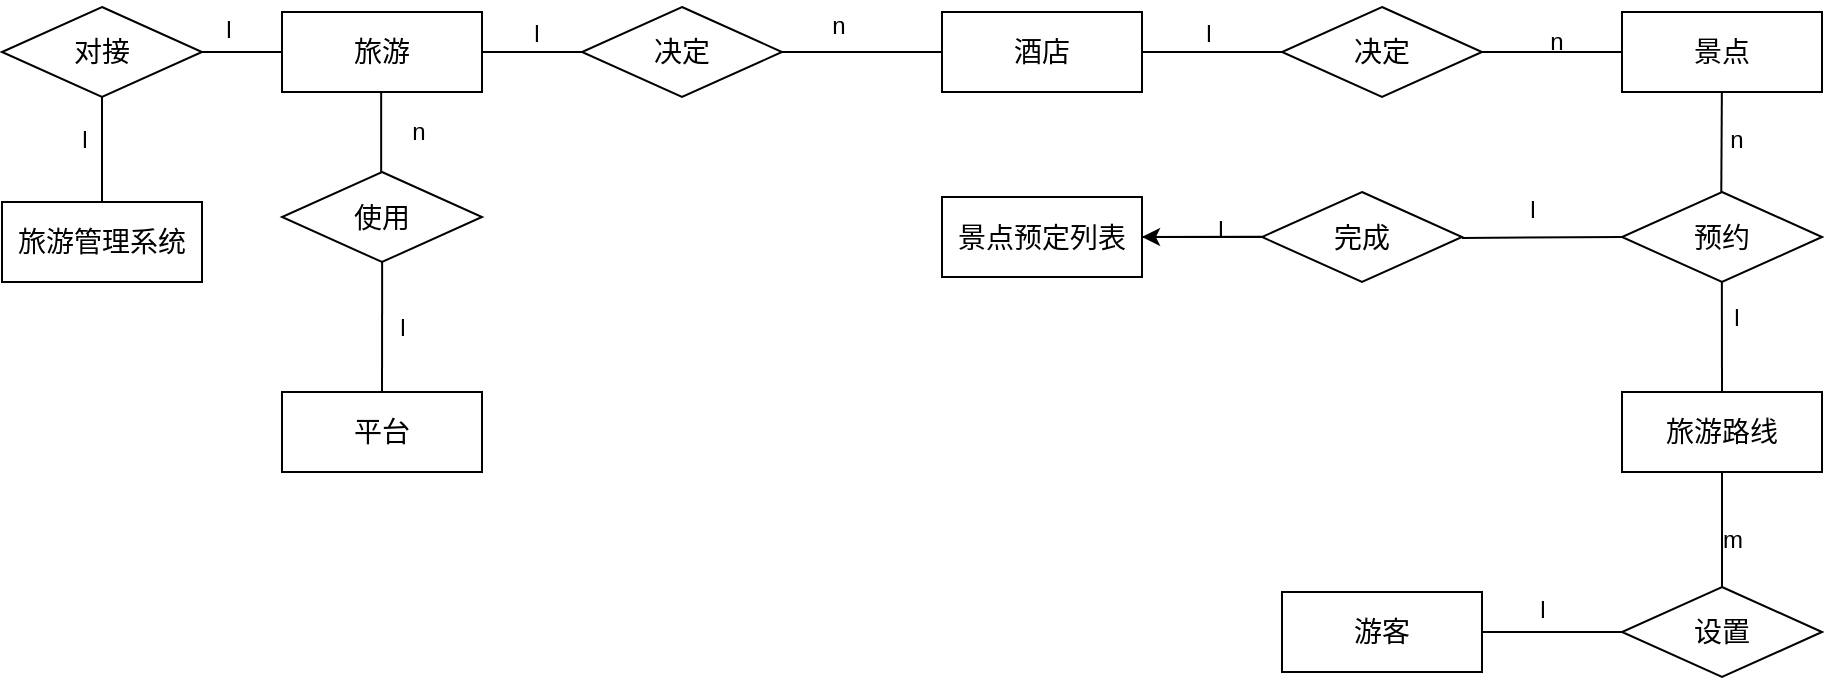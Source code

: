<mxfile version="24.2.5" type="github">
  <diagram name="第 1 页" id="x6Ix3C7SkP4XbgLbU882">
    <mxGraphModel dx="2048" dy="775" grid="0" gridSize="10" guides="1" tooltips="1" connect="1" arrows="1" fold="1" page="1" pageScale="1" pageWidth="827" pageHeight="1169" math="0" shadow="0">
      <root>
        <mxCell id="0" />
        <mxCell id="1" parent="0" />
        <mxCell id="P6rqCEaD585yuIfaM_o3-9" value="游客" style="rounded=0;whiteSpace=wrap;html=1;fontSize=14;" vertex="1" parent="1">
          <mxGeometry x="550" y="1110" width="100" height="40" as="geometry" />
        </mxCell>
        <mxCell id="P6rqCEaD585yuIfaM_o3-10" value="" style="endArrow=none;html=1;rounded=0;exitX=1;exitY=0.5;exitDx=0;exitDy=0;fontSize=14;" edge="1" parent="1" source="P6rqCEaD585yuIfaM_o3-9">
          <mxGeometry width="50" height="50" relative="1" as="geometry">
            <mxPoint x="600" y="1140" as="sourcePoint" />
            <mxPoint x="720" y="1130" as="targetPoint" />
          </mxGeometry>
        </mxCell>
        <mxCell id="P6rqCEaD585yuIfaM_o3-11" value="设置" style="rhombus;whiteSpace=wrap;html=1;fontSize=14;" vertex="1" parent="1">
          <mxGeometry x="720" y="1107.5" width="100" height="45" as="geometry" />
        </mxCell>
        <mxCell id="P6rqCEaD585yuIfaM_o3-12" value="" style="endArrow=none;html=1;rounded=0;exitX=0.5;exitY=0;exitDx=0;exitDy=0;fontSize=14;" edge="1" parent="1" source="P6rqCEaD585yuIfaM_o3-11">
          <mxGeometry width="50" height="50" relative="1" as="geometry">
            <mxPoint x="600" y="1140" as="sourcePoint" />
            <mxPoint x="770" y="1050" as="targetPoint" />
          </mxGeometry>
        </mxCell>
        <mxCell id="P6rqCEaD585yuIfaM_o3-15" value="" style="endArrow=none;html=1;rounded=0;exitX=0.493;exitY=-0.104;exitDx=0;exitDy=0;exitPerimeter=0;fontSize=14;" edge="1" parent="1">
          <mxGeometry width="50" height="50" relative="1" as="geometry">
            <mxPoint x="769.58" y="920.0" as="sourcePoint" />
            <mxPoint x="769.93" y="860" as="targetPoint" />
          </mxGeometry>
        </mxCell>
        <mxCell id="P6rqCEaD585yuIfaM_o3-17" value="预约" style="rhombus;whiteSpace=wrap;html=1;fontSize=14;" vertex="1" parent="1">
          <mxGeometry x="720" y="910" width="100" height="45" as="geometry" />
        </mxCell>
        <mxCell id="P6rqCEaD585yuIfaM_o3-13" value="旅游路线" style="rounded=0;whiteSpace=wrap;html=1;fontSize=14;" vertex="1" parent="1">
          <mxGeometry x="720" y="1010" width="100" height="40" as="geometry" />
        </mxCell>
        <mxCell id="P6rqCEaD585yuIfaM_o3-19" value="" style="endArrow=none;html=1;rounded=0;fontSize=14;" edge="1" parent="1">
          <mxGeometry width="50" height="50" relative="1" as="geometry">
            <mxPoint x="770" y="1010" as="sourcePoint" />
            <mxPoint x="769.93" y="955" as="targetPoint" />
          </mxGeometry>
        </mxCell>
        <mxCell id="P6rqCEaD585yuIfaM_o3-18" value="景点" style="rounded=0;whiteSpace=wrap;html=1;fontSize=14;" vertex="1" parent="1">
          <mxGeometry x="720" y="820" width="100" height="40" as="geometry" />
        </mxCell>
        <mxCell id="P6rqCEaD585yuIfaM_o3-20" value="" style="endArrow=none;html=1;rounded=0;fontSize=14;" edge="1" parent="1">
          <mxGeometry width="50" height="50" relative="1" as="geometry">
            <mxPoint x="650" y="840" as="sourcePoint" />
            <mxPoint x="720" y="840" as="targetPoint" />
          </mxGeometry>
        </mxCell>
        <mxCell id="P6rqCEaD585yuIfaM_o3-21" value="决定" style="rhombus;whiteSpace=wrap;html=1;fontSize=14;" vertex="1" parent="1">
          <mxGeometry x="550" y="817.5" width="100" height="45" as="geometry" />
        </mxCell>
        <mxCell id="P6rqCEaD585yuIfaM_o3-22" value="酒店" style="rounded=0;whiteSpace=wrap;html=1;fontSize=14;" vertex="1" parent="1">
          <mxGeometry x="380" y="820" width="100" height="40" as="geometry" />
        </mxCell>
        <mxCell id="P6rqCEaD585yuIfaM_o3-23" value="" style="endArrow=none;html=1;rounded=0;entryX=0;entryY=0.5;entryDx=0;entryDy=0;fontSize=14;" edge="1" parent="1" target="P6rqCEaD585yuIfaM_o3-21">
          <mxGeometry width="50" height="50" relative="1" as="geometry">
            <mxPoint x="480" y="840" as="sourcePoint" />
            <mxPoint x="540" y="839.58" as="targetPoint" />
          </mxGeometry>
        </mxCell>
        <mxCell id="P6rqCEaD585yuIfaM_o3-24" value="" style="endArrow=none;html=1;rounded=0;entryX=0;entryY=0.5;entryDx=0;entryDy=0;fontSize=14;" edge="1" parent="1" target="P6rqCEaD585yuIfaM_o3-17">
          <mxGeometry width="50" height="50" relative="1" as="geometry">
            <mxPoint x="640" y="933" as="sourcePoint" />
            <mxPoint x="630" y="950" as="targetPoint" />
          </mxGeometry>
        </mxCell>
        <mxCell id="P6rqCEaD585yuIfaM_o3-48" value="" style="edgeStyle=orthogonalEdgeStyle;rounded=0;orthogonalLoop=1;jettySize=auto;html=1;" edge="1" parent="1" source="P6rqCEaD585yuIfaM_o3-25" target="P6rqCEaD585yuIfaM_o3-26">
          <mxGeometry relative="1" as="geometry" />
        </mxCell>
        <mxCell id="P6rqCEaD585yuIfaM_o3-25" value="完成" style="rhombus;whiteSpace=wrap;html=1;fontSize=14;" vertex="1" parent="1">
          <mxGeometry x="540" y="910" width="100" height="45" as="geometry" />
        </mxCell>
        <mxCell id="P6rqCEaD585yuIfaM_o3-26" value="景点预定列表" style="rounded=0;whiteSpace=wrap;html=1;fontSize=14;" vertex="1" parent="1">
          <mxGeometry x="380" y="912.5" width="100" height="40" as="geometry" />
        </mxCell>
        <mxCell id="P6rqCEaD585yuIfaM_o3-27" value="" style="endArrow=none;html=1;rounded=0;entryX=0;entryY=0.5;entryDx=0;entryDy=0;exitX=1;exitY=0.5;exitDx=0;exitDy=0;fontSize=14;" edge="1" parent="1" source="P6rqCEaD585yuIfaM_o3-26">
          <mxGeometry width="50" height="50" relative="1" as="geometry">
            <mxPoint x="470" y="932.36" as="sourcePoint" />
            <mxPoint x="540" y="932.36" as="targetPoint" />
          </mxGeometry>
        </mxCell>
        <mxCell id="P6rqCEaD585yuIfaM_o3-30" value="" style="endArrow=none;html=1;rounded=0;entryX=0;entryY=0.5;entryDx=0;entryDy=0;fontSize=14;" edge="1" parent="1" target="P6rqCEaD585yuIfaM_o3-22">
          <mxGeometry width="50" height="50" relative="1" as="geometry">
            <mxPoint x="290" y="840" as="sourcePoint" />
            <mxPoint x="490" y="1090" as="targetPoint" />
          </mxGeometry>
        </mxCell>
        <mxCell id="P6rqCEaD585yuIfaM_o3-31" value="决定" style="rhombus;whiteSpace=wrap;html=1;fontSize=14;" vertex="1" parent="1">
          <mxGeometry x="200" y="817.5" width="100" height="45" as="geometry" />
        </mxCell>
        <mxCell id="P6rqCEaD585yuIfaM_o3-32" value="" style="endArrow=none;html=1;rounded=0;entryX=0.5;entryY=1;entryDx=0;entryDy=0;fontSize=14;" edge="1" parent="1">
          <mxGeometry width="50" height="50" relative="1" as="geometry">
            <mxPoint x="99.58" y="907.5" as="sourcePoint" />
            <mxPoint x="99.58" y="860" as="targetPoint" />
          </mxGeometry>
        </mxCell>
        <mxCell id="P6rqCEaD585yuIfaM_o3-33" value="使用" style="rhombus;whiteSpace=wrap;html=1;fontSize=14;" vertex="1" parent="1">
          <mxGeometry x="50" y="900" width="100" height="45" as="geometry" />
        </mxCell>
        <mxCell id="P6rqCEaD585yuIfaM_o3-34" value="平台" style="rounded=0;whiteSpace=wrap;html=1;fontSize=14;" vertex="1" parent="1">
          <mxGeometry x="50" y="1010" width="100" height="40" as="geometry" />
        </mxCell>
        <mxCell id="P6rqCEaD585yuIfaM_o3-35" value="" style="endArrow=none;html=1;rounded=0;exitX=0.5;exitY=0;exitDx=0;exitDy=0;fontSize=14;" edge="1" parent="1" source="P6rqCEaD585yuIfaM_o3-34">
          <mxGeometry width="50" height="50" relative="1" as="geometry">
            <mxPoint x="99.58" y="995" as="sourcePoint" />
            <mxPoint x="100.08" y="945" as="targetPoint" />
          </mxGeometry>
        </mxCell>
        <mxCell id="P6rqCEaD585yuIfaM_o3-36" value="" style="endArrow=none;html=1;rounded=0;fontSize=14;" edge="1" parent="1">
          <mxGeometry width="50" height="50" relative="1" as="geometry">
            <mxPoint x="150" y="840" as="sourcePoint" />
            <mxPoint x="200" y="840" as="targetPoint" />
          </mxGeometry>
        </mxCell>
        <mxCell id="P6rqCEaD585yuIfaM_o3-37" value="旅游" style="rounded=0;whiteSpace=wrap;html=1;fontSize=14;" vertex="1" parent="1">
          <mxGeometry x="50" y="820" width="100" height="40" as="geometry" />
        </mxCell>
        <mxCell id="P6rqCEaD585yuIfaM_o3-38" value="" style="endArrow=none;html=1;rounded=0;fontSize=14;" edge="1" parent="1">
          <mxGeometry width="50" height="50" relative="1" as="geometry">
            <mxPoint x="10" y="840" as="sourcePoint" />
            <mxPoint x="50" y="840" as="targetPoint" />
          </mxGeometry>
        </mxCell>
        <mxCell id="P6rqCEaD585yuIfaM_o3-39" value="对接" style="rhombus;whiteSpace=wrap;html=1;fontSize=14;" vertex="1" parent="1">
          <mxGeometry x="-90" y="817.5" width="100" height="45" as="geometry" />
        </mxCell>
        <mxCell id="P6rqCEaD585yuIfaM_o3-40" value="" style="endArrow=none;html=1;rounded=0;fontSize=14;" edge="1" parent="1">
          <mxGeometry width="50" height="50" relative="1" as="geometry">
            <mxPoint x="-40" y="920" as="sourcePoint" />
            <mxPoint x="-40" y="862.5" as="targetPoint" />
          </mxGeometry>
        </mxCell>
        <mxCell id="P6rqCEaD585yuIfaM_o3-41" value="旅游管理系统" style="rounded=0;whiteSpace=wrap;html=1;fontSize=14;" vertex="1" parent="1">
          <mxGeometry x="-90" y="915" width="100" height="40" as="geometry" />
        </mxCell>
        <mxCell id="P6rqCEaD585yuIfaM_o3-42" value="l" style="text;html=1;align=center;verticalAlign=middle;resizable=0;points=[];autosize=1;strokeColor=none;fillColor=none;" vertex="1" parent="1">
          <mxGeometry x="669" y="1106" width="21" height="26" as="geometry" />
        </mxCell>
        <mxCell id="P6rqCEaD585yuIfaM_o3-43" value="m" style="text;html=1;align=center;verticalAlign=middle;resizable=0;points=[];autosize=1;strokeColor=none;fillColor=none;" vertex="1" parent="1">
          <mxGeometry x="761" y="1071" width="28" height="26" as="geometry" />
        </mxCell>
        <mxCell id="P6rqCEaD585yuIfaM_o3-44" value="l" style="text;html=1;align=center;verticalAlign=middle;resizable=0;points=[];autosize=1;strokeColor=none;fillColor=none;" vertex="1" parent="1">
          <mxGeometry x="766" y="960" width="21" height="26" as="geometry" />
        </mxCell>
        <mxCell id="P6rqCEaD585yuIfaM_o3-45" value="n" style="text;html=1;align=center;verticalAlign=middle;resizable=0;points=[];autosize=1;strokeColor=none;fillColor=none;" vertex="1" parent="1">
          <mxGeometry x="764" y="871" width="25" height="26" as="geometry" />
        </mxCell>
        <mxCell id="P6rqCEaD585yuIfaM_o3-46" value="n" style="text;html=1;align=center;verticalAlign=middle;resizable=0;points=[];autosize=1;strokeColor=none;fillColor=none;" vertex="1" parent="1">
          <mxGeometry x="674" y="822" width="25" height="26" as="geometry" />
        </mxCell>
        <mxCell id="P6rqCEaD585yuIfaM_o3-47" value="l" style="text;html=1;align=center;verticalAlign=middle;resizable=0;points=[];autosize=1;strokeColor=none;fillColor=none;" vertex="1" parent="1">
          <mxGeometry x="664" y="906" width="21" height="26" as="geometry" />
        </mxCell>
        <mxCell id="P6rqCEaD585yuIfaM_o3-49" value="l" style="text;html=1;align=center;verticalAlign=middle;resizable=0;points=[];autosize=1;strokeColor=none;fillColor=none;" vertex="1" parent="1">
          <mxGeometry x="508" y="916" width="21" height="26" as="geometry" />
        </mxCell>
        <mxCell id="P6rqCEaD585yuIfaM_o3-50" value="l" style="text;html=1;align=center;verticalAlign=middle;resizable=0;points=[];autosize=1;strokeColor=none;fillColor=none;" vertex="1" parent="1">
          <mxGeometry x="502" y="818" width="21" height="26" as="geometry" />
        </mxCell>
        <mxCell id="P6rqCEaD585yuIfaM_o3-52" value="n" style="text;html=1;align=center;verticalAlign=middle;resizable=0;points=[];autosize=1;strokeColor=none;fillColor=none;" vertex="1" parent="1">
          <mxGeometry x="315" y="814" width="25" height="26" as="geometry" />
        </mxCell>
        <mxCell id="P6rqCEaD585yuIfaM_o3-53" value="l" style="text;html=1;align=center;verticalAlign=middle;resizable=0;points=[];autosize=1;strokeColor=none;fillColor=none;" vertex="1" parent="1">
          <mxGeometry x="166" y="818" width="21" height="26" as="geometry" />
        </mxCell>
        <mxCell id="P6rqCEaD585yuIfaM_o3-55" value="l" style="text;html=1;align=center;verticalAlign=middle;resizable=0;points=[];autosize=1;strokeColor=none;fillColor=none;" vertex="1" parent="1">
          <mxGeometry x="12" y="816" width="21" height="26" as="geometry" />
        </mxCell>
        <mxCell id="P6rqCEaD585yuIfaM_o3-56" value="l" style="text;html=1;align=center;verticalAlign=middle;resizable=0;points=[];autosize=1;strokeColor=none;fillColor=none;" vertex="1" parent="1">
          <mxGeometry x="-60" y="871" width="21" height="26" as="geometry" />
        </mxCell>
        <mxCell id="P6rqCEaD585yuIfaM_o3-58" value="n" style="text;html=1;align=center;verticalAlign=middle;resizable=0;points=[];autosize=1;strokeColor=none;fillColor=none;" vertex="1" parent="1">
          <mxGeometry x="105" y="867" width="25" height="26" as="geometry" />
        </mxCell>
        <mxCell id="P6rqCEaD585yuIfaM_o3-59" value="l" style="text;html=1;align=center;verticalAlign=middle;resizable=0;points=[];autosize=1;strokeColor=none;fillColor=none;" vertex="1" parent="1">
          <mxGeometry x="99" y="965" width="21" height="26" as="geometry" />
        </mxCell>
      </root>
    </mxGraphModel>
  </diagram>
</mxfile>
